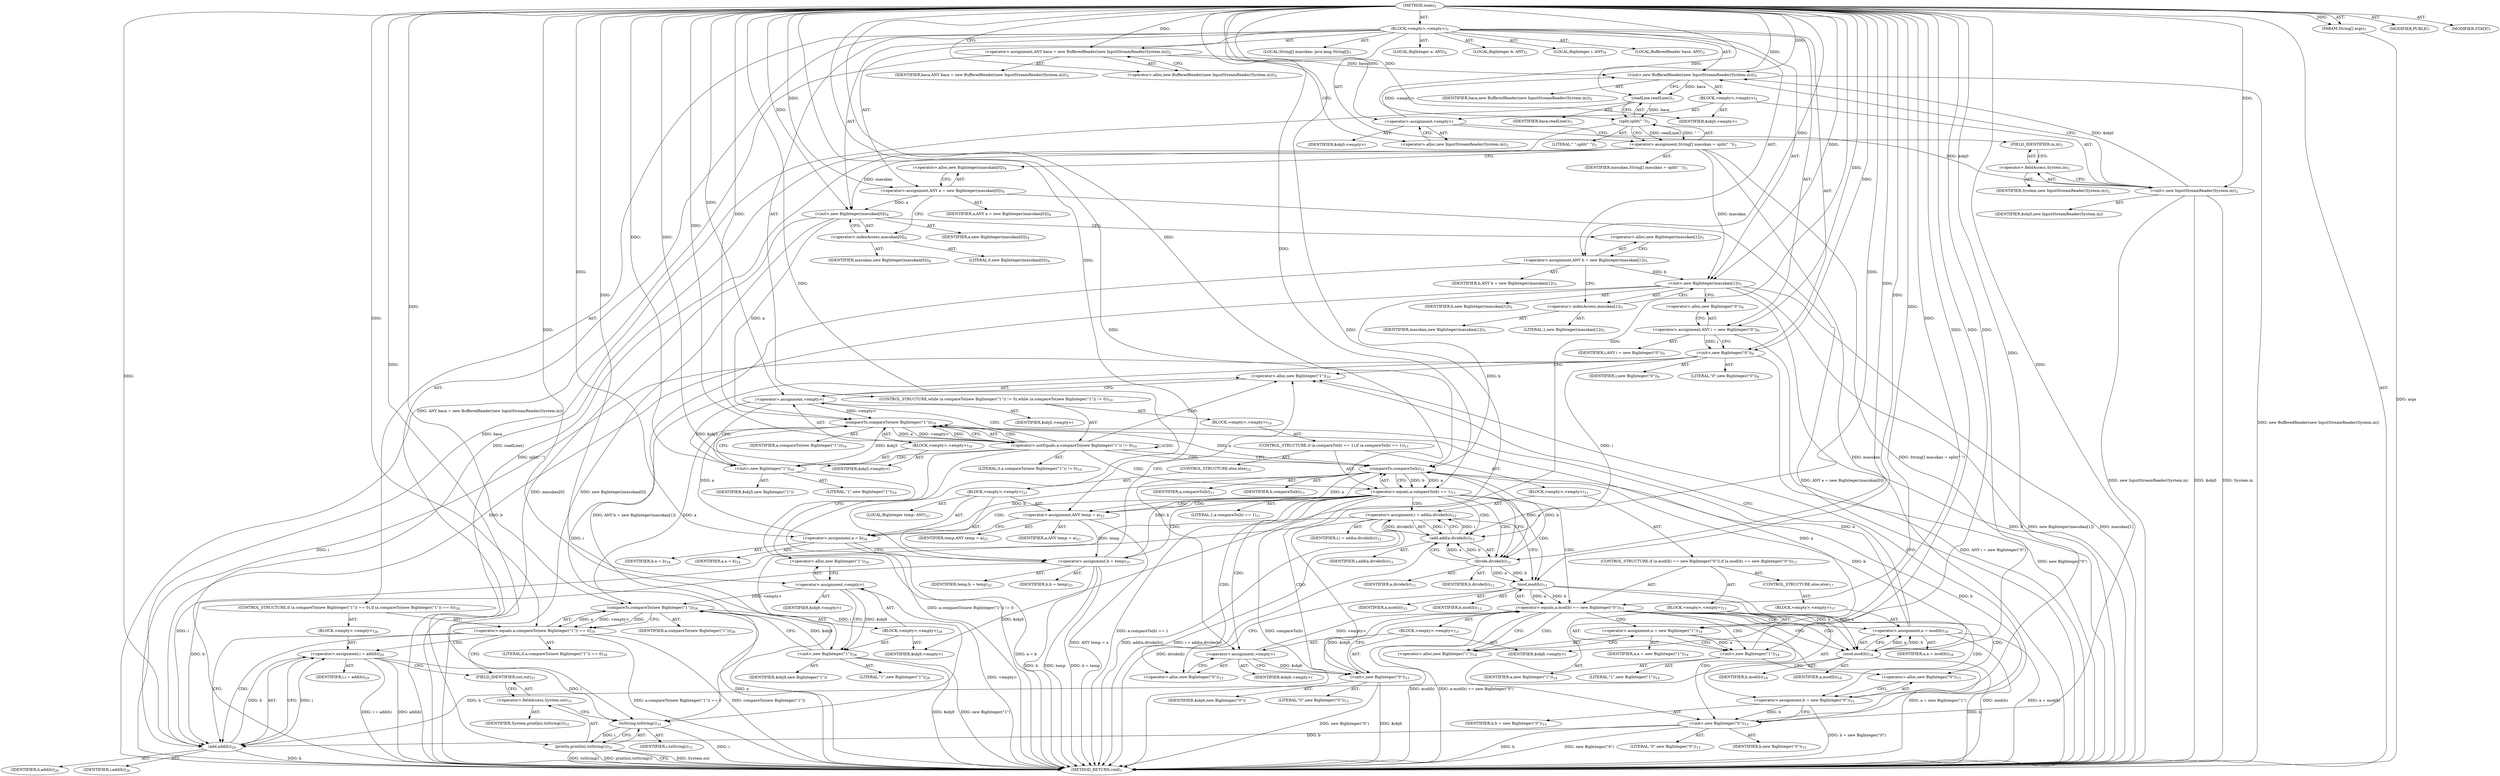 digraph "main" {  
"27" [label = <(METHOD,main)<SUB>1</SUB>> ]
"28" [label = <(PARAM,String[] args)<SUB>1</SUB>> ]
"29" [label = <(BLOCK,&lt;empty&gt;,&lt;empty&gt;)<SUB>1</SUB>> ]
"4" [label = <(LOCAL,BufferedReader baca: ANY)<SUB>2</SUB>> ]
"30" [label = <(&lt;operator&gt;.assignment,ANY baca = new BufferedReader(new InputStreamReader(System.in)))<SUB>2</SUB>> ]
"31" [label = <(IDENTIFIER,baca,ANY baca = new BufferedReader(new InputStreamReader(System.in)))<SUB>2</SUB>> ]
"32" [label = <(&lt;operator&gt;.alloc,new BufferedReader(new InputStreamReader(System.in)))<SUB>2</SUB>> ]
"33" [label = <(&lt;init&gt;,new BufferedReader(new InputStreamReader(System.in)))<SUB>2</SUB>> ]
"3" [label = <(IDENTIFIER,baca,new BufferedReader(new InputStreamReader(System.in)))<SUB>2</SUB>> ]
"34" [label = <(BLOCK,&lt;empty&gt;,&lt;empty&gt;)<SUB>2</SUB>> ]
"35" [label = <(&lt;operator&gt;.assignment,&lt;empty&gt;)> ]
"36" [label = <(IDENTIFIER,$obj0,&lt;empty&gt;)> ]
"37" [label = <(&lt;operator&gt;.alloc,new InputStreamReader(System.in))<SUB>2</SUB>> ]
"38" [label = <(&lt;init&gt;,new InputStreamReader(System.in))<SUB>2</SUB>> ]
"39" [label = <(IDENTIFIER,$obj0,new InputStreamReader(System.in))> ]
"40" [label = <(&lt;operator&gt;.fieldAccess,System.in)<SUB>2</SUB>> ]
"41" [label = <(IDENTIFIER,System,new InputStreamReader(System.in))<SUB>2</SUB>> ]
"42" [label = <(FIELD_IDENTIFIER,in,in)<SUB>2</SUB>> ]
"43" [label = <(IDENTIFIER,$obj0,&lt;empty&gt;)> ]
"44" [label = <(LOCAL,String[] masukan: java.lang.String[])<SUB>3</SUB>> ]
"45" [label = <(&lt;operator&gt;.assignment,String[] masukan = split(&quot; &quot;))<SUB>3</SUB>> ]
"46" [label = <(IDENTIFIER,masukan,String[] masukan = split(&quot; &quot;))<SUB>3</SUB>> ]
"47" [label = <(split,split(&quot; &quot;))<SUB>3</SUB>> ]
"48" [label = <(readLine,readLine())<SUB>3</SUB>> ]
"49" [label = <(IDENTIFIER,baca,readLine())<SUB>3</SUB>> ]
"50" [label = <(LITERAL,&quot; &quot;,split(&quot; &quot;))<SUB>3</SUB>> ]
"6" [label = <(LOCAL,BigInteger a: ANY)<SUB>4</SUB>> ]
"51" [label = <(&lt;operator&gt;.assignment,ANY a = new BigInteger(masukan[0]))<SUB>4</SUB>> ]
"52" [label = <(IDENTIFIER,a,ANY a = new BigInteger(masukan[0]))<SUB>4</SUB>> ]
"53" [label = <(&lt;operator&gt;.alloc,new BigInteger(masukan[0]))<SUB>4</SUB>> ]
"54" [label = <(&lt;init&gt;,new BigInteger(masukan[0]))<SUB>4</SUB>> ]
"5" [label = <(IDENTIFIER,a,new BigInteger(masukan[0]))<SUB>4</SUB>> ]
"55" [label = <(&lt;operator&gt;.indexAccess,masukan[0])<SUB>4</SUB>> ]
"56" [label = <(IDENTIFIER,masukan,new BigInteger(masukan[0]))<SUB>4</SUB>> ]
"57" [label = <(LITERAL,0,new BigInteger(masukan[0]))<SUB>4</SUB>> ]
"8" [label = <(LOCAL,BigInteger b: ANY)<SUB>5</SUB>> ]
"58" [label = <(&lt;operator&gt;.assignment,ANY b = new BigInteger(masukan[1]))<SUB>5</SUB>> ]
"59" [label = <(IDENTIFIER,b,ANY b = new BigInteger(masukan[1]))<SUB>5</SUB>> ]
"60" [label = <(&lt;operator&gt;.alloc,new BigInteger(masukan[1]))<SUB>5</SUB>> ]
"61" [label = <(&lt;init&gt;,new BigInteger(masukan[1]))<SUB>5</SUB>> ]
"7" [label = <(IDENTIFIER,b,new BigInteger(masukan[1]))<SUB>5</SUB>> ]
"62" [label = <(&lt;operator&gt;.indexAccess,masukan[1])<SUB>5</SUB>> ]
"63" [label = <(IDENTIFIER,masukan,new BigInteger(masukan[1]))<SUB>5</SUB>> ]
"64" [label = <(LITERAL,1,new BigInteger(masukan[1]))<SUB>5</SUB>> ]
"10" [label = <(LOCAL,BigInteger i: ANY)<SUB>9</SUB>> ]
"65" [label = <(&lt;operator&gt;.assignment,ANY i = new BigInteger(&quot;0&quot;))<SUB>9</SUB>> ]
"66" [label = <(IDENTIFIER,i,ANY i = new BigInteger(&quot;0&quot;))<SUB>9</SUB>> ]
"67" [label = <(&lt;operator&gt;.alloc,new BigInteger(&quot;0&quot;))<SUB>9</SUB>> ]
"68" [label = <(&lt;init&gt;,new BigInteger(&quot;0&quot;))<SUB>9</SUB>> ]
"9" [label = <(IDENTIFIER,i,new BigInteger(&quot;0&quot;))<SUB>9</SUB>> ]
"69" [label = <(LITERAL,&quot;0&quot;,new BigInteger(&quot;0&quot;))<SUB>9</SUB>> ]
"70" [label = <(CONTROL_STRUCTURE,while (a.compareTo(new BigInteger(&quot;1&quot;)) != 0),while (a.compareTo(new BigInteger(&quot;1&quot;)) != 0))<SUB>10</SUB>> ]
"71" [label = <(&lt;operator&gt;.notEquals,a.compareTo(new BigInteger(&quot;1&quot;)) != 0)<SUB>10</SUB>> ]
"72" [label = <(compareTo,compareTo(new BigInteger(&quot;1&quot;)))<SUB>10</SUB>> ]
"73" [label = <(IDENTIFIER,a,compareTo(new BigInteger(&quot;1&quot;)))<SUB>10</SUB>> ]
"74" [label = <(BLOCK,&lt;empty&gt;,&lt;empty&gt;)<SUB>10</SUB>> ]
"75" [label = <(&lt;operator&gt;.assignment,&lt;empty&gt;)> ]
"76" [label = <(IDENTIFIER,$obj5,&lt;empty&gt;)> ]
"77" [label = <(&lt;operator&gt;.alloc,new BigInteger(&quot;1&quot;))<SUB>10</SUB>> ]
"78" [label = <(&lt;init&gt;,new BigInteger(&quot;1&quot;))<SUB>10</SUB>> ]
"79" [label = <(IDENTIFIER,$obj5,new BigInteger(&quot;1&quot;))> ]
"80" [label = <(LITERAL,&quot;1&quot;,new BigInteger(&quot;1&quot;))<SUB>10</SUB>> ]
"81" [label = <(IDENTIFIER,$obj5,&lt;empty&gt;)> ]
"82" [label = <(LITERAL,0,a.compareTo(new BigInteger(&quot;1&quot;)) != 0)<SUB>10</SUB>> ]
"83" [label = <(BLOCK,&lt;empty&gt;,&lt;empty&gt;)<SUB>10</SUB>> ]
"84" [label = <(CONTROL_STRUCTURE,if (a.compareTo(b) == 1),if (a.compareTo(b) == 1))<SUB>11</SUB>> ]
"85" [label = <(&lt;operator&gt;.equals,a.compareTo(b) == 1)<SUB>11</SUB>> ]
"86" [label = <(compareTo,compareTo(b))<SUB>11</SUB>> ]
"87" [label = <(IDENTIFIER,a,compareTo(b))<SUB>11</SUB>> ]
"88" [label = <(IDENTIFIER,b,compareTo(b))<SUB>11</SUB>> ]
"89" [label = <(LITERAL,1,a.compareTo(b) == 1)<SUB>11</SUB>> ]
"90" [label = <(BLOCK,&lt;empty&gt;,&lt;empty&gt;)<SUB>11</SUB>> ]
"91" [label = <(&lt;operator&gt;.assignment,i = add(a.divide(b)))<SUB>12</SUB>> ]
"92" [label = <(IDENTIFIER,i,i = add(a.divide(b)))<SUB>12</SUB>> ]
"93" [label = <(add,add(a.divide(b)))<SUB>12</SUB>> ]
"94" [label = <(IDENTIFIER,i,add(a.divide(b)))<SUB>12</SUB>> ]
"95" [label = <(divide,divide(b))<SUB>12</SUB>> ]
"96" [label = <(IDENTIFIER,a,divide(b))<SUB>12</SUB>> ]
"97" [label = <(IDENTIFIER,b,divide(b))<SUB>12</SUB>> ]
"98" [label = <(CONTROL_STRUCTURE,if (a.mod(b) == new BigInteger(&quot;0&quot;)),if (a.mod(b) == new BigInteger(&quot;0&quot;)))<SUB>13</SUB>> ]
"99" [label = <(&lt;operator&gt;.equals,a.mod(b) == new BigInteger(&quot;0&quot;))<SUB>13</SUB>> ]
"100" [label = <(mod,mod(b))<SUB>13</SUB>> ]
"101" [label = <(IDENTIFIER,a,mod(b))<SUB>13</SUB>> ]
"102" [label = <(IDENTIFIER,b,mod(b))<SUB>13</SUB>> ]
"103" [label = <(BLOCK,&lt;empty&gt;,&lt;empty&gt;)<SUB>13</SUB>> ]
"104" [label = <(&lt;operator&gt;.assignment,&lt;empty&gt;)> ]
"105" [label = <(IDENTIFIER,$obj6,&lt;empty&gt;)> ]
"106" [label = <(&lt;operator&gt;.alloc,new BigInteger(&quot;0&quot;))<SUB>13</SUB>> ]
"107" [label = <(&lt;init&gt;,new BigInteger(&quot;0&quot;))<SUB>13</SUB>> ]
"108" [label = <(IDENTIFIER,$obj6,new BigInteger(&quot;0&quot;))> ]
"109" [label = <(LITERAL,&quot;0&quot;,new BigInteger(&quot;0&quot;))<SUB>13</SUB>> ]
"110" [label = <(IDENTIFIER,$obj6,&lt;empty&gt;)> ]
"111" [label = <(BLOCK,&lt;empty&gt;,&lt;empty&gt;)<SUB>13</SUB>> ]
"112" [label = <(&lt;operator&gt;.assignment,a = new BigInteger(&quot;1&quot;))<SUB>14</SUB>> ]
"113" [label = <(IDENTIFIER,a,a = new BigInteger(&quot;1&quot;))<SUB>14</SUB>> ]
"114" [label = <(&lt;operator&gt;.alloc,new BigInteger(&quot;1&quot;))<SUB>14</SUB>> ]
"115" [label = <(&lt;init&gt;,new BigInteger(&quot;1&quot;))<SUB>14</SUB>> ]
"11" [label = <(IDENTIFIER,a,new BigInteger(&quot;1&quot;))<SUB>14</SUB>> ]
"116" [label = <(LITERAL,&quot;1&quot;,new BigInteger(&quot;1&quot;))<SUB>14</SUB>> ]
"117" [label = <(&lt;operator&gt;.assignment,b = new BigInteger(&quot;0&quot;))<SUB>15</SUB>> ]
"118" [label = <(IDENTIFIER,b,b = new BigInteger(&quot;0&quot;))<SUB>15</SUB>> ]
"119" [label = <(&lt;operator&gt;.alloc,new BigInteger(&quot;0&quot;))<SUB>15</SUB>> ]
"120" [label = <(&lt;init&gt;,new BigInteger(&quot;0&quot;))<SUB>15</SUB>> ]
"12" [label = <(IDENTIFIER,b,new BigInteger(&quot;0&quot;))<SUB>15</SUB>> ]
"121" [label = <(LITERAL,&quot;0&quot;,new BigInteger(&quot;0&quot;))<SUB>15</SUB>> ]
"122" [label = <(CONTROL_STRUCTURE,else,else)<SUB>17</SUB>> ]
"123" [label = <(BLOCK,&lt;empty&gt;,&lt;empty&gt;)<SUB>17</SUB>> ]
"124" [label = <(&lt;operator&gt;.assignment,a = mod(b))<SUB>18</SUB>> ]
"125" [label = <(IDENTIFIER,a,a = mod(b))<SUB>18</SUB>> ]
"126" [label = <(mod,mod(b))<SUB>18</SUB>> ]
"127" [label = <(IDENTIFIER,a,mod(b))<SUB>18</SUB>> ]
"128" [label = <(IDENTIFIER,b,mod(b))<SUB>18</SUB>> ]
"129" [label = <(CONTROL_STRUCTURE,else,else)<SUB>22</SUB>> ]
"130" [label = <(BLOCK,&lt;empty&gt;,&lt;empty&gt;)<SUB>22</SUB>> ]
"131" [label = <(LOCAL,BigInteger temp: ANY)<SUB>23</SUB>> ]
"132" [label = <(&lt;operator&gt;.assignment,ANY temp = a)<SUB>23</SUB>> ]
"133" [label = <(IDENTIFIER,temp,ANY temp = a)<SUB>23</SUB>> ]
"134" [label = <(IDENTIFIER,a,ANY temp = a)<SUB>23</SUB>> ]
"135" [label = <(&lt;operator&gt;.assignment,a = b)<SUB>24</SUB>> ]
"136" [label = <(IDENTIFIER,a,a = b)<SUB>24</SUB>> ]
"137" [label = <(IDENTIFIER,b,a = b)<SUB>24</SUB>> ]
"138" [label = <(&lt;operator&gt;.assignment,b = temp)<SUB>25</SUB>> ]
"139" [label = <(IDENTIFIER,b,b = temp)<SUB>25</SUB>> ]
"140" [label = <(IDENTIFIER,temp,b = temp)<SUB>25</SUB>> ]
"141" [label = <(CONTROL_STRUCTURE,if (a.compareTo(new BigInteger(&quot;1&quot;)) == 0),if (a.compareTo(new BigInteger(&quot;1&quot;)) == 0))<SUB>28</SUB>> ]
"142" [label = <(&lt;operator&gt;.equals,a.compareTo(new BigInteger(&quot;1&quot;)) == 0)<SUB>28</SUB>> ]
"143" [label = <(compareTo,compareTo(new BigInteger(&quot;1&quot;)))<SUB>28</SUB>> ]
"144" [label = <(IDENTIFIER,a,compareTo(new BigInteger(&quot;1&quot;)))<SUB>28</SUB>> ]
"145" [label = <(BLOCK,&lt;empty&gt;,&lt;empty&gt;)<SUB>28</SUB>> ]
"146" [label = <(&lt;operator&gt;.assignment,&lt;empty&gt;)> ]
"147" [label = <(IDENTIFIER,$obj9,&lt;empty&gt;)> ]
"148" [label = <(&lt;operator&gt;.alloc,new BigInteger(&quot;1&quot;))<SUB>28</SUB>> ]
"149" [label = <(&lt;init&gt;,new BigInteger(&quot;1&quot;))<SUB>28</SUB>> ]
"150" [label = <(IDENTIFIER,$obj9,new BigInteger(&quot;1&quot;))> ]
"151" [label = <(LITERAL,&quot;1&quot;,new BigInteger(&quot;1&quot;))<SUB>28</SUB>> ]
"152" [label = <(IDENTIFIER,$obj9,&lt;empty&gt;)> ]
"153" [label = <(LITERAL,0,a.compareTo(new BigInteger(&quot;1&quot;)) == 0)<SUB>28</SUB>> ]
"154" [label = <(BLOCK,&lt;empty&gt;,&lt;empty&gt;)<SUB>28</SUB>> ]
"155" [label = <(&lt;operator&gt;.assignment,i = add(b))<SUB>29</SUB>> ]
"156" [label = <(IDENTIFIER,i,i = add(b))<SUB>29</SUB>> ]
"157" [label = <(add,add(b))<SUB>29</SUB>> ]
"158" [label = <(IDENTIFIER,i,add(b))<SUB>29</SUB>> ]
"159" [label = <(IDENTIFIER,b,add(b))<SUB>29</SUB>> ]
"160" [label = <(println,println(i.toString()))<SUB>31</SUB>> ]
"161" [label = <(&lt;operator&gt;.fieldAccess,System.out)<SUB>31</SUB>> ]
"162" [label = <(IDENTIFIER,System,println(i.toString()))<SUB>31</SUB>> ]
"163" [label = <(FIELD_IDENTIFIER,out,out)<SUB>31</SUB>> ]
"164" [label = <(toString,toString())<SUB>31</SUB>> ]
"165" [label = <(IDENTIFIER,i,toString())<SUB>31</SUB>> ]
"166" [label = <(MODIFIER,PUBLIC)> ]
"167" [label = <(MODIFIER,STATIC)> ]
"168" [label = <(METHOD_RETURN,void)<SUB>1</SUB>> ]
  "27" -> "28"  [ label = "AST: "] 
  "27" -> "29"  [ label = "AST: "] 
  "27" -> "166"  [ label = "AST: "] 
  "27" -> "167"  [ label = "AST: "] 
  "27" -> "168"  [ label = "AST: "] 
  "29" -> "4"  [ label = "AST: "] 
  "29" -> "30"  [ label = "AST: "] 
  "29" -> "33"  [ label = "AST: "] 
  "29" -> "44"  [ label = "AST: "] 
  "29" -> "45"  [ label = "AST: "] 
  "29" -> "6"  [ label = "AST: "] 
  "29" -> "51"  [ label = "AST: "] 
  "29" -> "54"  [ label = "AST: "] 
  "29" -> "8"  [ label = "AST: "] 
  "29" -> "58"  [ label = "AST: "] 
  "29" -> "61"  [ label = "AST: "] 
  "29" -> "10"  [ label = "AST: "] 
  "29" -> "65"  [ label = "AST: "] 
  "29" -> "68"  [ label = "AST: "] 
  "29" -> "70"  [ label = "AST: "] 
  "29" -> "141"  [ label = "AST: "] 
  "29" -> "160"  [ label = "AST: "] 
  "30" -> "31"  [ label = "AST: "] 
  "30" -> "32"  [ label = "AST: "] 
  "33" -> "3"  [ label = "AST: "] 
  "33" -> "34"  [ label = "AST: "] 
  "34" -> "35"  [ label = "AST: "] 
  "34" -> "38"  [ label = "AST: "] 
  "34" -> "43"  [ label = "AST: "] 
  "35" -> "36"  [ label = "AST: "] 
  "35" -> "37"  [ label = "AST: "] 
  "38" -> "39"  [ label = "AST: "] 
  "38" -> "40"  [ label = "AST: "] 
  "40" -> "41"  [ label = "AST: "] 
  "40" -> "42"  [ label = "AST: "] 
  "45" -> "46"  [ label = "AST: "] 
  "45" -> "47"  [ label = "AST: "] 
  "47" -> "48"  [ label = "AST: "] 
  "47" -> "50"  [ label = "AST: "] 
  "48" -> "49"  [ label = "AST: "] 
  "51" -> "52"  [ label = "AST: "] 
  "51" -> "53"  [ label = "AST: "] 
  "54" -> "5"  [ label = "AST: "] 
  "54" -> "55"  [ label = "AST: "] 
  "55" -> "56"  [ label = "AST: "] 
  "55" -> "57"  [ label = "AST: "] 
  "58" -> "59"  [ label = "AST: "] 
  "58" -> "60"  [ label = "AST: "] 
  "61" -> "7"  [ label = "AST: "] 
  "61" -> "62"  [ label = "AST: "] 
  "62" -> "63"  [ label = "AST: "] 
  "62" -> "64"  [ label = "AST: "] 
  "65" -> "66"  [ label = "AST: "] 
  "65" -> "67"  [ label = "AST: "] 
  "68" -> "9"  [ label = "AST: "] 
  "68" -> "69"  [ label = "AST: "] 
  "70" -> "71"  [ label = "AST: "] 
  "70" -> "83"  [ label = "AST: "] 
  "71" -> "72"  [ label = "AST: "] 
  "71" -> "82"  [ label = "AST: "] 
  "72" -> "73"  [ label = "AST: "] 
  "72" -> "74"  [ label = "AST: "] 
  "74" -> "75"  [ label = "AST: "] 
  "74" -> "78"  [ label = "AST: "] 
  "74" -> "81"  [ label = "AST: "] 
  "75" -> "76"  [ label = "AST: "] 
  "75" -> "77"  [ label = "AST: "] 
  "78" -> "79"  [ label = "AST: "] 
  "78" -> "80"  [ label = "AST: "] 
  "83" -> "84"  [ label = "AST: "] 
  "84" -> "85"  [ label = "AST: "] 
  "84" -> "90"  [ label = "AST: "] 
  "84" -> "129"  [ label = "AST: "] 
  "85" -> "86"  [ label = "AST: "] 
  "85" -> "89"  [ label = "AST: "] 
  "86" -> "87"  [ label = "AST: "] 
  "86" -> "88"  [ label = "AST: "] 
  "90" -> "91"  [ label = "AST: "] 
  "90" -> "98"  [ label = "AST: "] 
  "91" -> "92"  [ label = "AST: "] 
  "91" -> "93"  [ label = "AST: "] 
  "93" -> "94"  [ label = "AST: "] 
  "93" -> "95"  [ label = "AST: "] 
  "95" -> "96"  [ label = "AST: "] 
  "95" -> "97"  [ label = "AST: "] 
  "98" -> "99"  [ label = "AST: "] 
  "98" -> "111"  [ label = "AST: "] 
  "98" -> "122"  [ label = "AST: "] 
  "99" -> "100"  [ label = "AST: "] 
  "99" -> "103"  [ label = "AST: "] 
  "100" -> "101"  [ label = "AST: "] 
  "100" -> "102"  [ label = "AST: "] 
  "103" -> "104"  [ label = "AST: "] 
  "103" -> "107"  [ label = "AST: "] 
  "103" -> "110"  [ label = "AST: "] 
  "104" -> "105"  [ label = "AST: "] 
  "104" -> "106"  [ label = "AST: "] 
  "107" -> "108"  [ label = "AST: "] 
  "107" -> "109"  [ label = "AST: "] 
  "111" -> "112"  [ label = "AST: "] 
  "111" -> "115"  [ label = "AST: "] 
  "111" -> "117"  [ label = "AST: "] 
  "111" -> "120"  [ label = "AST: "] 
  "112" -> "113"  [ label = "AST: "] 
  "112" -> "114"  [ label = "AST: "] 
  "115" -> "11"  [ label = "AST: "] 
  "115" -> "116"  [ label = "AST: "] 
  "117" -> "118"  [ label = "AST: "] 
  "117" -> "119"  [ label = "AST: "] 
  "120" -> "12"  [ label = "AST: "] 
  "120" -> "121"  [ label = "AST: "] 
  "122" -> "123"  [ label = "AST: "] 
  "123" -> "124"  [ label = "AST: "] 
  "124" -> "125"  [ label = "AST: "] 
  "124" -> "126"  [ label = "AST: "] 
  "126" -> "127"  [ label = "AST: "] 
  "126" -> "128"  [ label = "AST: "] 
  "129" -> "130"  [ label = "AST: "] 
  "130" -> "131"  [ label = "AST: "] 
  "130" -> "132"  [ label = "AST: "] 
  "130" -> "135"  [ label = "AST: "] 
  "130" -> "138"  [ label = "AST: "] 
  "132" -> "133"  [ label = "AST: "] 
  "132" -> "134"  [ label = "AST: "] 
  "135" -> "136"  [ label = "AST: "] 
  "135" -> "137"  [ label = "AST: "] 
  "138" -> "139"  [ label = "AST: "] 
  "138" -> "140"  [ label = "AST: "] 
  "141" -> "142"  [ label = "AST: "] 
  "141" -> "154"  [ label = "AST: "] 
  "142" -> "143"  [ label = "AST: "] 
  "142" -> "153"  [ label = "AST: "] 
  "143" -> "144"  [ label = "AST: "] 
  "143" -> "145"  [ label = "AST: "] 
  "145" -> "146"  [ label = "AST: "] 
  "145" -> "149"  [ label = "AST: "] 
  "145" -> "152"  [ label = "AST: "] 
  "146" -> "147"  [ label = "AST: "] 
  "146" -> "148"  [ label = "AST: "] 
  "149" -> "150"  [ label = "AST: "] 
  "149" -> "151"  [ label = "AST: "] 
  "154" -> "155"  [ label = "AST: "] 
  "155" -> "156"  [ label = "AST: "] 
  "155" -> "157"  [ label = "AST: "] 
  "157" -> "158"  [ label = "AST: "] 
  "157" -> "159"  [ label = "AST: "] 
  "160" -> "161"  [ label = "AST: "] 
  "160" -> "164"  [ label = "AST: "] 
  "161" -> "162"  [ label = "AST: "] 
  "161" -> "163"  [ label = "AST: "] 
  "164" -> "165"  [ label = "AST: "] 
  "30" -> "37"  [ label = "CFG: "] 
  "33" -> "48"  [ label = "CFG: "] 
  "45" -> "53"  [ label = "CFG: "] 
  "51" -> "55"  [ label = "CFG: "] 
  "54" -> "60"  [ label = "CFG: "] 
  "58" -> "62"  [ label = "CFG: "] 
  "61" -> "67"  [ label = "CFG: "] 
  "65" -> "68"  [ label = "CFG: "] 
  "68" -> "77"  [ label = "CFG: "] 
  "160" -> "168"  [ label = "CFG: "] 
  "32" -> "30"  [ label = "CFG: "] 
  "47" -> "45"  [ label = "CFG: "] 
  "53" -> "51"  [ label = "CFG: "] 
  "55" -> "54"  [ label = "CFG: "] 
  "60" -> "58"  [ label = "CFG: "] 
  "62" -> "61"  [ label = "CFG: "] 
  "67" -> "65"  [ label = "CFG: "] 
  "71" -> "86"  [ label = "CFG: "] 
  "71" -> "148"  [ label = "CFG: "] 
  "142" -> "157"  [ label = "CFG: "] 
  "142" -> "163"  [ label = "CFG: "] 
  "161" -> "164"  [ label = "CFG: "] 
  "164" -> "160"  [ label = "CFG: "] 
  "35" -> "42"  [ label = "CFG: "] 
  "38" -> "33"  [ label = "CFG: "] 
  "48" -> "47"  [ label = "CFG: "] 
  "72" -> "71"  [ label = "CFG: "] 
  "143" -> "142"  [ label = "CFG: "] 
  "155" -> "163"  [ label = "CFG: "] 
  "163" -> "161"  [ label = "CFG: "] 
  "37" -> "35"  [ label = "CFG: "] 
  "40" -> "38"  [ label = "CFG: "] 
  "85" -> "95"  [ label = "CFG: "] 
  "85" -> "132"  [ label = "CFG: "] 
  "157" -> "155"  [ label = "CFG: "] 
  "42" -> "40"  [ label = "CFG: "] 
  "75" -> "78"  [ label = "CFG: "] 
  "78" -> "72"  [ label = "CFG: "] 
  "86" -> "85"  [ label = "CFG: "] 
  "91" -> "100"  [ label = "CFG: "] 
  "146" -> "149"  [ label = "CFG: "] 
  "149" -> "143"  [ label = "CFG: "] 
  "77" -> "75"  [ label = "CFG: "] 
  "93" -> "91"  [ label = "CFG: "] 
  "99" -> "114"  [ label = "CFG: "] 
  "99" -> "126"  [ label = "CFG: "] 
  "132" -> "135"  [ label = "CFG: "] 
  "135" -> "138"  [ label = "CFG: "] 
  "138" -> "77"  [ label = "CFG: "] 
  "148" -> "146"  [ label = "CFG: "] 
  "95" -> "93"  [ label = "CFG: "] 
  "100" -> "106"  [ label = "CFG: "] 
  "112" -> "115"  [ label = "CFG: "] 
  "115" -> "119"  [ label = "CFG: "] 
  "117" -> "120"  [ label = "CFG: "] 
  "120" -> "77"  [ label = "CFG: "] 
  "104" -> "107"  [ label = "CFG: "] 
  "107" -> "99"  [ label = "CFG: "] 
  "114" -> "112"  [ label = "CFG: "] 
  "119" -> "117"  [ label = "CFG: "] 
  "124" -> "77"  [ label = "CFG: "] 
  "106" -> "104"  [ label = "CFG: "] 
  "126" -> "124"  [ label = "CFG: "] 
  "27" -> "32"  [ label = "CFG: "] 
  "28" -> "168"  [ label = "DDG: args"] 
  "30" -> "168"  [ label = "DDG: ANY baca = new BufferedReader(new InputStreamReader(System.in))"] 
  "38" -> "168"  [ label = "DDG: $obj0"] 
  "38" -> "168"  [ label = "DDG: System.in"] 
  "38" -> "168"  [ label = "DDG: new InputStreamReader(System.in)"] 
  "33" -> "168"  [ label = "DDG: new BufferedReader(new InputStreamReader(System.in))"] 
  "45" -> "168"  [ label = "DDG: masukan"] 
  "48" -> "168"  [ label = "DDG: baca"] 
  "47" -> "168"  [ label = "DDG: readLine()"] 
  "45" -> "168"  [ label = "DDG: split(&quot; &quot;)"] 
  "45" -> "168"  [ label = "DDG: String[] masukan = split(&quot; &quot;)"] 
  "51" -> "168"  [ label = "DDG: ANY a = new BigInteger(masukan[0])"] 
  "54" -> "168"  [ label = "DDG: masukan[0]"] 
  "54" -> "168"  [ label = "DDG: new BigInteger(masukan[0])"] 
  "58" -> "168"  [ label = "DDG: ANY b = new BigInteger(masukan[1])"] 
  "61" -> "168"  [ label = "DDG: b"] 
  "61" -> "168"  [ label = "DDG: masukan[1]"] 
  "61" -> "168"  [ label = "DDG: new BigInteger(masukan[1])"] 
  "65" -> "168"  [ label = "DDG: ANY i = new BigInteger(&quot;0&quot;)"] 
  "68" -> "168"  [ label = "DDG: new BigInteger(&quot;0&quot;)"] 
  "78" -> "168"  [ label = "DDG: $obj5"] 
  "71" -> "168"  [ label = "DDG: a.compareTo(new BigInteger(&quot;1&quot;)) != 0"] 
  "143" -> "168"  [ label = "DDG: a"] 
  "146" -> "168"  [ label = "DDG: &lt;empty&gt;"] 
  "149" -> "168"  [ label = "DDG: $obj9"] 
  "149" -> "168"  [ label = "DDG: new BigInteger(&quot;1&quot;)"] 
  "142" -> "168"  [ label = "DDG: compareTo(new BigInteger(&quot;1&quot;))"] 
  "142" -> "168"  [ label = "DDG: a.compareTo(new BigInteger(&quot;1&quot;)) == 0"] 
  "157" -> "168"  [ label = "DDG: b"] 
  "155" -> "168"  [ label = "DDG: add(b)"] 
  "155" -> "168"  [ label = "DDG: i = add(b)"] 
  "160" -> "168"  [ label = "DDG: System.out"] 
  "164" -> "168"  [ label = "DDG: i"] 
  "160" -> "168"  [ label = "DDG: toString()"] 
  "160" -> "168"  [ label = "DDG: println(i.toString())"] 
  "85" -> "168"  [ label = "DDG: compareTo(b)"] 
  "85" -> "168"  [ label = "DDG: a.compareTo(b) == 1"] 
  "132" -> "168"  [ label = "DDG: ANY temp = a"] 
  "135" -> "168"  [ label = "DDG: a = b"] 
  "138" -> "168"  [ label = "DDG: b"] 
  "138" -> "168"  [ label = "DDG: temp"] 
  "138" -> "168"  [ label = "DDG: b = temp"] 
  "93" -> "168"  [ label = "DDG: divide(b)"] 
  "91" -> "168"  [ label = "DDG: add(a.divide(b))"] 
  "91" -> "168"  [ label = "DDG: i = add(a.divide(b))"] 
  "99" -> "168"  [ label = "DDG: mod(b)"] 
  "107" -> "168"  [ label = "DDG: $obj6"] 
  "107" -> "168"  [ label = "DDG: new BigInteger(&quot;0&quot;)"] 
  "99" -> "168"  [ label = "DDG: a.mod(b) == new BigInteger(&quot;0&quot;)"] 
  "126" -> "168"  [ label = "DDG: b"] 
  "124" -> "168"  [ label = "DDG: mod(b)"] 
  "124" -> "168"  [ label = "DDG: a = mod(b)"] 
  "112" -> "168"  [ label = "DDG: a = new BigInteger(&quot;1&quot;)"] 
  "117" -> "168"  [ label = "DDG: b = new BigInteger(&quot;0&quot;)"] 
  "120" -> "168"  [ label = "DDG: b"] 
  "120" -> "168"  [ label = "DDG: new BigInteger(&quot;0&quot;)"] 
  "27" -> "28"  [ label = "DDG: "] 
  "27" -> "30"  [ label = "DDG: "] 
  "47" -> "45"  [ label = "DDG: readLine()"] 
  "47" -> "45"  [ label = "DDG: &quot; &quot;"] 
  "27" -> "51"  [ label = "DDG: "] 
  "27" -> "58"  [ label = "DDG: "] 
  "27" -> "65"  [ label = "DDG: "] 
  "30" -> "33"  [ label = "DDG: baca"] 
  "27" -> "33"  [ label = "DDG: "] 
  "35" -> "33"  [ label = "DDG: &lt;empty&gt;"] 
  "38" -> "33"  [ label = "DDG: $obj0"] 
  "51" -> "54"  [ label = "DDG: a"] 
  "27" -> "54"  [ label = "DDG: "] 
  "45" -> "54"  [ label = "DDG: masukan"] 
  "58" -> "61"  [ label = "DDG: b"] 
  "27" -> "61"  [ label = "DDG: "] 
  "45" -> "61"  [ label = "DDG: masukan"] 
  "65" -> "68"  [ label = "DDG: i"] 
  "27" -> "68"  [ label = "DDG: "] 
  "164" -> "160"  [ label = "DDG: i"] 
  "27" -> "35"  [ label = "DDG: "] 
  "27" -> "43"  [ label = "DDG: "] 
  "48" -> "47"  [ label = "DDG: baca"] 
  "27" -> "47"  [ label = "DDG: "] 
  "72" -> "71"  [ label = "DDG: a"] 
  "72" -> "71"  [ label = "DDG: &lt;empty&gt;"] 
  "72" -> "71"  [ label = "DDG: "] 
  "27" -> "71"  [ label = "DDG: "] 
  "143" -> "142"  [ label = "DDG: a"] 
  "143" -> "142"  [ label = "DDG: &lt;empty&gt;"] 
  "143" -> "142"  [ label = "DDG: "] 
  "27" -> "142"  [ label = "DDG: "] 
  "157" -> "155"  [ label = "DDG: i"] 
  "157" -> "155"  [ label = "DDG: b"] 
  "68" -> "164"  [ label = "DDG: i"] 
  "155" -> "164"  [ label = "DDG: i"] 
  "91" -> "164"  [ label = "DDG: i"] 
  "27" -> "164"  [ label = "DDG: "] 
  "35" -> "38"  [ label = "DDG: $obj0"] 
  "27" -> "38"  [ label = "DDG: "] 
  "33" -> "48"  [ label = "DDG: baca"] 
  "27" -> "48"  [ label = "DDG: "] 
  "54" -> "72"  [ label = "DDG: a"] 
  "135" -> "72"  [ label = "DDG: a"] 
  "124" -> "72"  [ label = "DDG: a"] 
  "115" -> "72"  [ label = "DDG: a"] 
  "27" -> "72"  [ label = "DDG: "] 
  "75" -> "72"  [ label = "DDG: &lt;empty&gt;"] 
  "78" -> "72"  [ label = "DDG: $obj5"] 
  "72" -> "143"  [ label = "DDG: a"] 
  "27" -> "143"  [ label = "DDG: "] 
  "146" -> "143"  [ label = "DDG: &lt;empty&gt;"] 
  "149" -> "143"  [ label = "DDG: $obj9"] 
  "27" -> "75"  [ label = "DDG: "] 
  "27" -> "81"  [ label = "DDG: "] 
  "86" -> "85"  [ label = "DDG: a"] 
  "86" -> "85"  [ label = "DDG: b"] 
  "27" -> "85"  [ label = "DDG: "] 
  "93" -> "91"  [ label = "DDG: i"] 
  "93" -> "91"  [ label = "DDG: divide(b)"] 
  "27" -> "146"  [ label = "DDG: "] 
  "27" -> "152"  [ label = "DDG: "] 
  "68" -> "157"  [ label = "DDG: i"] 
  "91" -> "157"  [ label = "DDG: i"] 
  "27" -> "157"  [ label = "DDG: "] 
  "61" -> "157"  [ label = "DDG: b"] 
  "138" -> "157"  [ label = "DDG: b"] 
  "126" -> "157"  [ label = "DDG: b"] 
  "120" -> "157"  [ label = "DDG: b"] 
  "75" -> "78"  [ label = "DDG: $obj5"] 
  "27" -> "78"  [ label = "DDG: "] 
  "72" -> "86"  [ label = "DDG: a"] 
  "27" -> "86"  [ label = "DDG: "] 
  "61" -> "86"  [ label = "DDG: b"] 
  "138" -> "86"  [ label = "DDG: b"] 
  "126" -> "86"  [ label = "DDG: b"] 
  "120" -> "86"  [ label = "DDG: b"] 
  "86" -> "132"  [ label = "DDG: a"] 
  "27" -> "132"  [ label = "DDG: "] 
  "86" -> "135"  [ label = "DDG: b"] 
  "27" -> "135"  [ label = "DDG: "] 
  "132" -> "138"  [ label = "DDG: temp"] 
  "27" -> "138"  [ label = "DDG: "] 
  "146" -> "149"  [ label = "DDG: $obj9"] 
  "27" -> "149"  [ label = "DDG: "] 
  "68" -> "93"  [ label = "DDG: i"] 
  "91" -> "93"  [ label = "DDG: i"] 
  "27" -> "93"  [ label = "DDG: "] 
  "95" -> "93"  [ label = "DDG: a"] 
  "95" -> "93"  [ label = "DDG: b"] 
  "100" -> "99"  [ label = "DDG: a"] 
  "100" -> "99"  [ label = "DDG: b"] 
  "104" -> "99"  [ label = "DDG: &lt;empty&gt;"] 
  "107" -> "99"  [ label = "DDG: $obj6"] 
  "27" -> "99"  [ label = "DDG: "] 
  "27" -> "112"  [ label = "DDG: "] 
  "27" -> "117"  [ label = "DDG: "] 
  "86" -> "95"  [ label = "DDG: a"] 
  "27" -> "95"  [ label = "DDG: "] 
  "86" -> "95"  [ label = "DDG: b"] 
  "95" -> "100"  [ label = "DDG: a"] 
  "27" -> "100"  [ label = "DDG: "] 
  "95" -> "100"  [ label = "DDG: b"] 
  "27" -> "104"  [ label = "DDG: "] 
  "27" -> "110"  [ label = "DDG: "] 
  "112" -> "115"  [ label = "DDG: a"] 
  "27" -> "115"  [ label = "DDG: "] 
  "117" -> "120"  [ label = "DDG: b"] 
  "27" -> "120"  [ label = "DDG: "] 
  "126" -> "124"  [ label = "DDG: a"] 
  "126" -> "124"  [ label = "DDG: b"] 
  "104" -> "107"  [ label = "DDG: $obj6"] 
  "27" -> "107"  [ label = "DDG: "] 
  "100" -> "126"  [ label = "DDG: a"] 
  "27" -> "126"  [ label = "DDG: "] 
  "100" -> "126"  [ label = "DDG: b"] 
  "71" -> "77"  [ label = "CDG: "] 
  "71" -> "75"  [ label = "CDG: "] 
  "71" -> "85"  [ label = "CDG: "] 
  "71" -> "72"  [ label = "CDG: "] 
  "71" -> "71"  [ label = "CDG: "] 
  "71" -> "78"  [ label = "CDG: "] 
  "71" -> "86"  [ label = "CDG: "] 
  "142" -> "157"  [ label = "CDG: "] 
  "142" -> "155"  [ label = "CDG: "] 
  "85" -> "107"  [ label = "CDG: "] 
  "85" -> "99"  [ label = "CDG: "] 
  "85" -> "132"  [ label = "CDG: "] 
  "85" -> "104"  [ label = "CDG: "] 
  "85" -> "95"  [ label = "CDG: "] 
  "85" -> "106"  [ label = "CDG: "] 
  "85" -> "91"  [ label = "CDG: "] 
  "85" -> "138"  [ label = "CDG: "] 
  "85" -> "93"  [ label = "CDG: "] 
  "85" -> "100"  [ label = "CDG: "] 
  "85" -> "135"  [ label = "CDG: "] 
  "99" -> "115"  [ label = "CDG: "] 
  "99" -> "120"  [ label = "CDG: "] 
  "99" -> "114"  [ label = "CDG: "] 
  "99" -> "119"  [ label = "CDG: "] 
  "99" -> "112"  [ label = "CDG: "] 
  "99" -> "126"  [ label = "CDG: "] 
  "99" -> "117"  [ label = "CDG: "] 
  "99" -> "124"  [ label = "CDG: "] 
}
